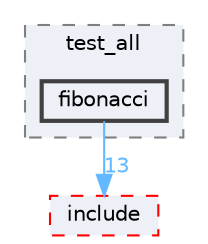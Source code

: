digraph "external/taskflow/3rd-party/tbb/examples/test_all/fibonacci"
{
 // LATEX_PDF_SIZE
  bgcolor="transparent";
  edge [fontname=Helvetica,fontsize=10,labelfontname=Helvetica,labelfontsize=10];
  node [fontname=Helvetica,fontsize=10,shape=box,height=0.2,width=0.4];
  compound=true
  subgraph clusterdir_064a287a4beddc10d410fd860d8c8a26 {
    graph [ bgcolor="#edf0f7", pencolor="grey50", label="test_all", fontname=Helvetica,fontsize=10 style="filled,dashed", URL="dir_064a287a4beddc10d410fd860d8c8a26.html",tooltip=""]
  dir_a570812dd520063deed19bb9428fbeec [label="fibonacci", fillcolor="#edf0f7", color="grey25", style="filled,bold", URL="dir_a570812dd520063deed19bb9428fbeec.html",tooltip=""];
  }
  dir_9a108c806b4257aefe6c62ce1f799fad [label="include", fillcolor="#edf0f7", color="red", style="filled,dashed", URL="dir_9a108c806b4257aefe6c62ce1f799fad.html",tooltip=""];
  dir_a570812dd520063deed19bb9428fbeec->dir_9a108c806b4257aefe6c62ce1f799fad [headlabel="13", labeldistance=1.5 headhref="dir_000315_000389.html" href="dir_000315_000389.html" color="steelblue1" fontcolor="steelblue1"];
}
